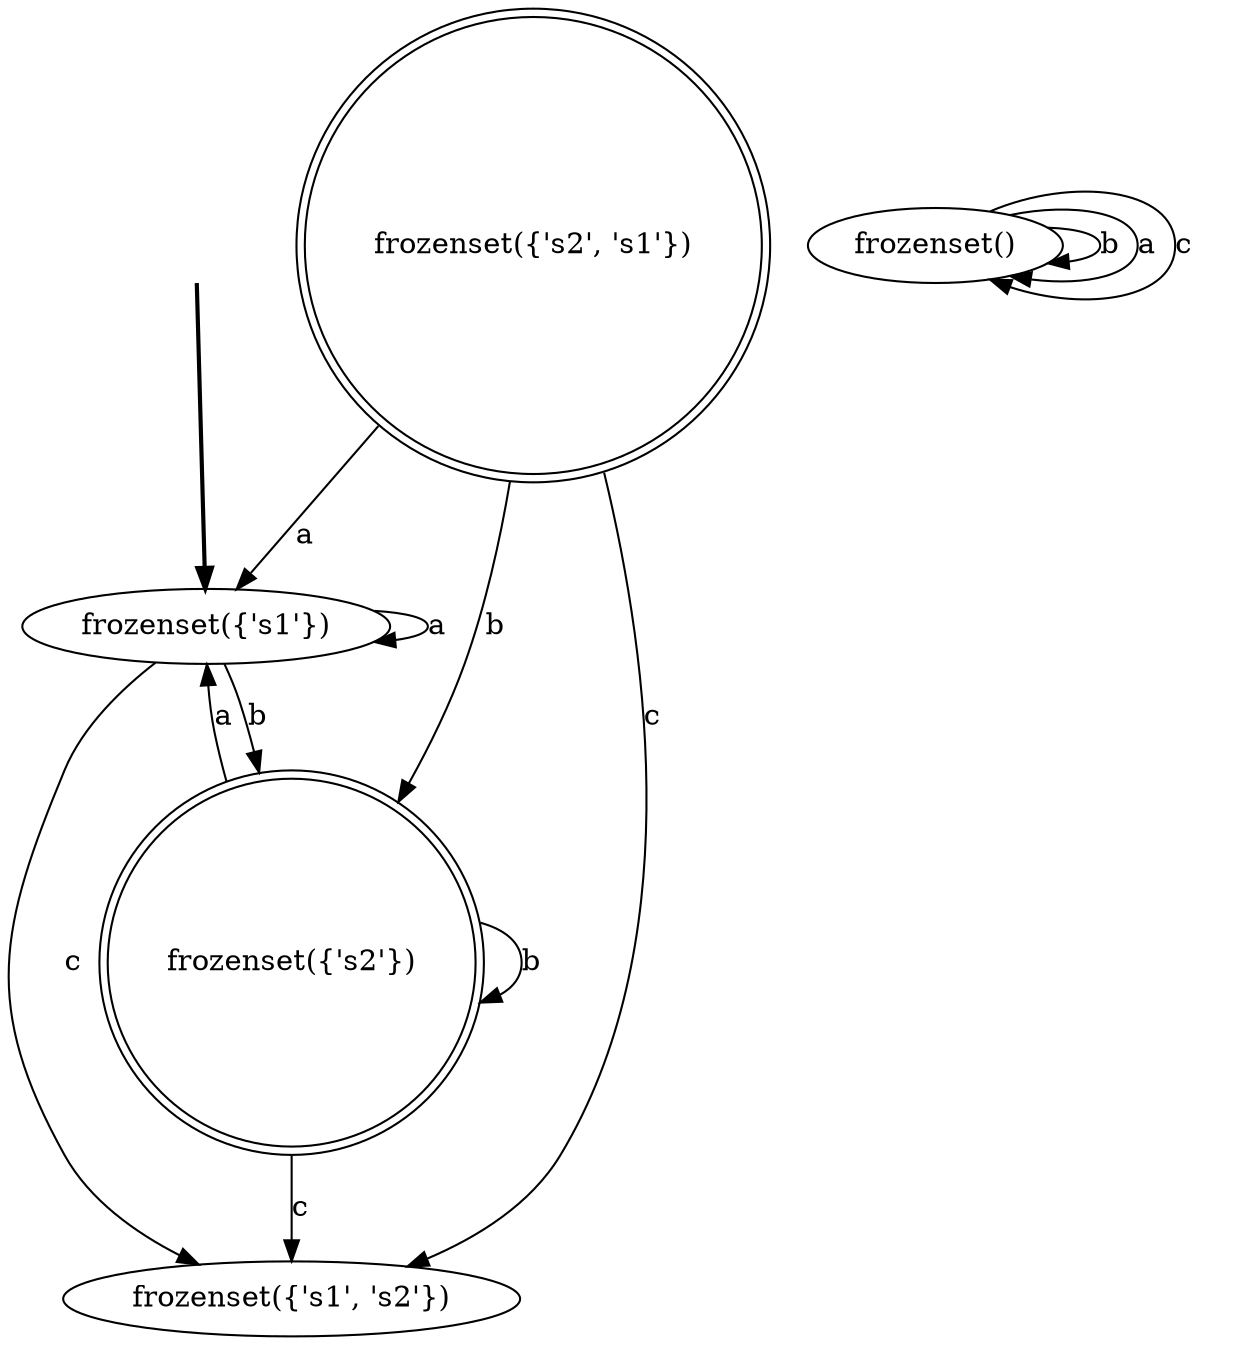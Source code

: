 digraph {
	fake [style=invisible]
	"frozenset({'s1'})" [root=true]
	"frozenset()"
	"frozenset({'s2', 's1'})" [shape=doublecircle]
	"frozenset({'s2'})" [shape=doublecircle]
	fake -> "frozenset({'s1'})" [style=bold]
	"frozenset({'s1'})" -> "frozenset({'s2'})" [label=b]
	"frozenset({'s1'})" -> "frozenset({'s1'})" [label=a]
	"frozenset({'s1'})" -> "frozenset({'s1', 's2'})" [label=c]
	"frozenset()" -> "frozenset()" [label=b]
	"frozenset()" -> "frozenset()" [label=a]
	"frozenset()" -> "frozenset()" [label=c]
	"frozenset({'s2', 's1'})" -> "frozenset({'s2'})" [label=b]
	"frozenset({'s2', 's1'})" -> "frozenset({'s1'})" [label=a]
	"frozenset({'s2', 's1'})" -> "frozenset({'s1', 's2'})" [label=c]
	"frozenset({'s2'})" -> "frozenset({'s2'})" [label=b]
	"frozenset({'s2'})" -> "frozenset({'s1'})" [label=a]
	"frozenset({'s2'})" -> "frozenset({'s1', 's2'})" [label=c]
}
